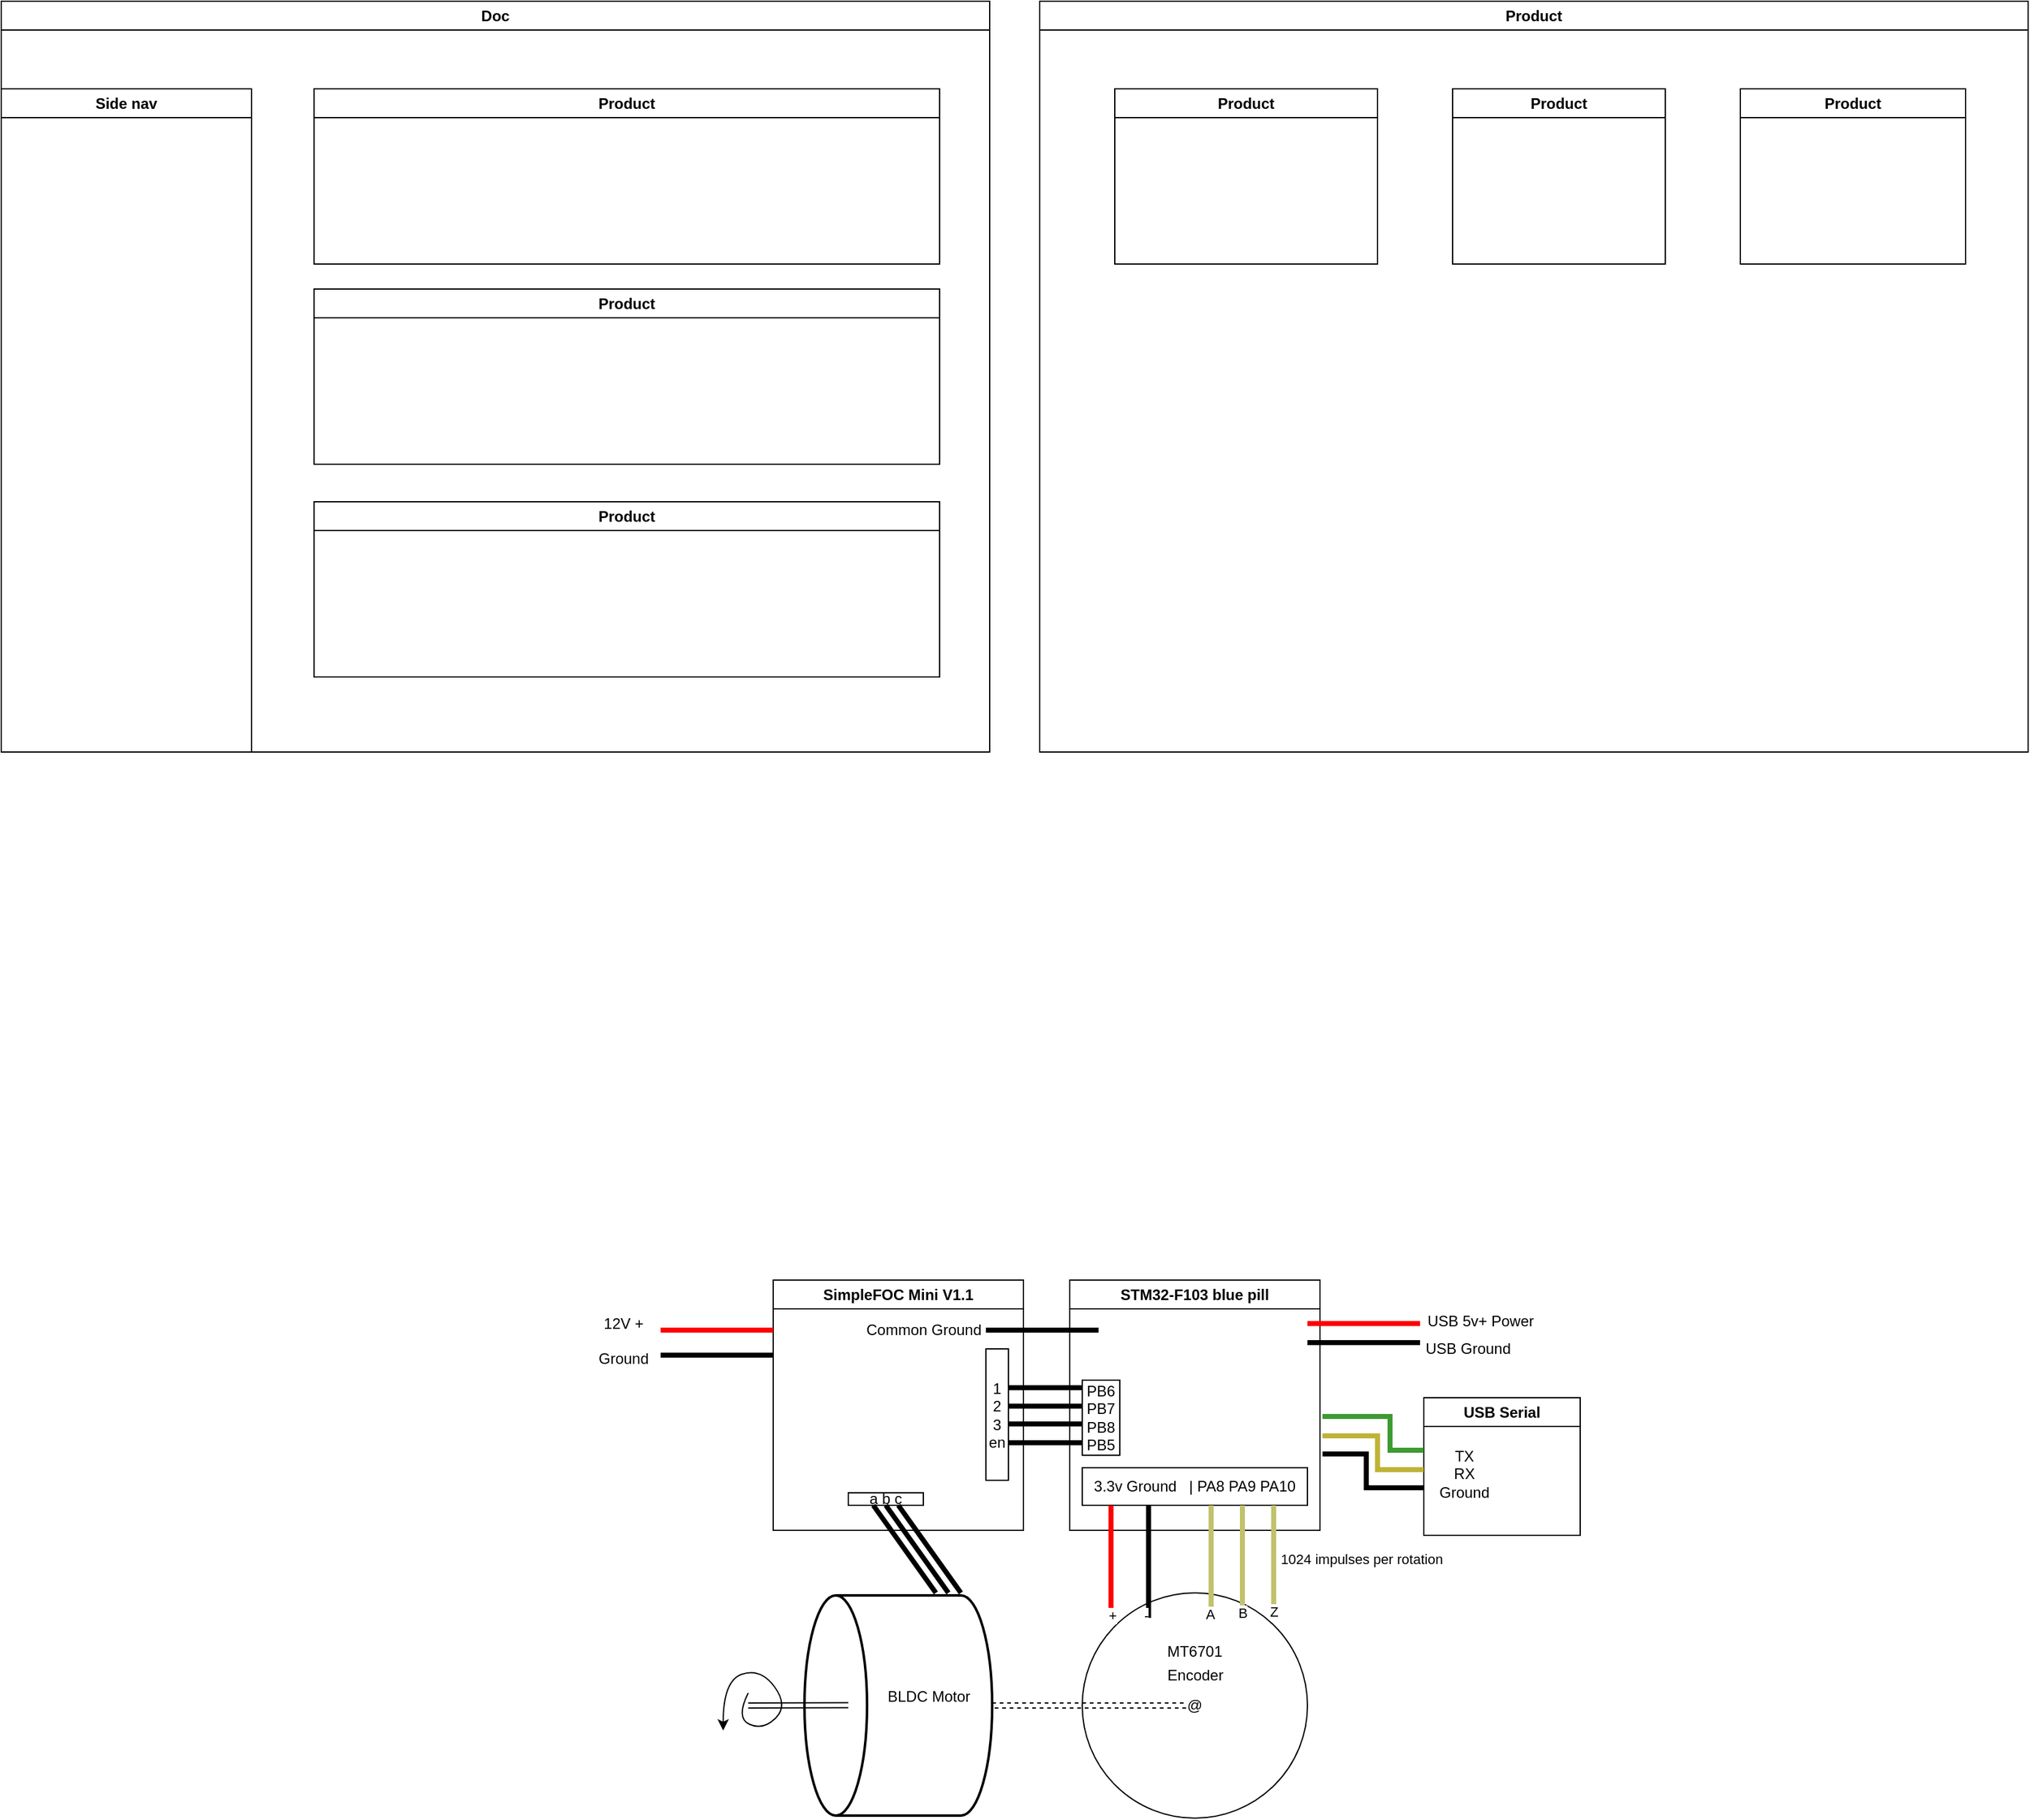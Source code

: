 <mxfile version="27.0.6">
  <diagram name="Page-1" id="ZYzN5SKtdRr_gn28zx68">
    <mxGraphModel dx="984" dy="540" grid="0" gridSize="10" guides="1" tooltips="1" connect="1" arrows="1" fold="1" page="1" pageScale="1" pageWidth="827" pageHeight="1169" math="0" shadow="0">
      <root>
        <mxCell id="0" />
        <mxCell id="1" parent="0" />
        <mxCell id="2u6ZC3r7fc7L4ZnRjosf-1" value="Doc" style="swimlane;whiteSpace=wrap;html=1;" parent="1" vertex="1">
          <mxGeometry x="360" y="170" width="790" height="600" as="geometry" />
        </mxCell>
        <mxCell id="2u6ZC3r7fc7L4ZnRjosf-2" value="Side nav" style="swimlane;whiteSpace=wrap;html=1;" parent="2u6ZC3r7fc7L4ZnRjosf-1" vertex="1">
          <mxGeometry y="70" width="200" height="530" as="geometry" />
        </mxCell>
        <mxCell id="2u6ZC3r7fc7L4ZnRjosf-9" value="Product" style="swimlane;whiteSpace=wrap;html=1;" parent="2u6ZC3r7fc7L4ZnRjosf-1" vertex="1">
          <mxGeometry x="250" y="70" width="500" height="140" as="geometry" />
        </mxCell>
        <mxCell id="2u6ZC3r7fc7L4ZnRjosf-13" value="Product" style="swimlane;whiteSpace=wrap;html=1;" parent="2u6ZC3r7fc7L4ZnRjosf-1" vertex="1">
          <mxGeometry x="250" y="230" width="500" height="140" as="geometry" />
        </mxCell>
        <mxCell id="2u6ZC3r7fc7L4ZnRjosf-14" value="Product" style="swimlane;whiteSpace=wrap;html=1;" parent="2u6ZC3r7fc7L4ZnRjosf-1" vertex="1">
          <mxGeometry x="250" y="400" width="500" height="140" as="geometry" />
        </mxCell>
        <mxCell id="2u6ZC3r7fc7L4ZnRjosf-3" value="Product" style="swimlane;whiteSpace=wrap;html=1;" parent="1" vertex="1">
          <mxGeometry x="1190" y="170" width="790" height="600" as="geometry" />
        </mxCell>
        <mxCell id="2u6ZC3r7fc7L4ZnRjosf-4" value="Product" style="swimlane;whiteSpace=wrap;html=1;" parent="2u6ZC3r7fc7L4ZnRjosf-3" vertex="1">
          <mxGeometry x="60" y="70" width="210" height="140" as="geometry" />
        </mxCell>
        <mxCell id="2u6ZC3r7fc7L4ZnRjosf-5" value="Product" style="swimlane;whiteSpace=wrap;html=1;" parent="2u6ZC3r7fc7L4ZnRjosf-3" vertex="1">
          <mxGeometry x="330" y="70" width="170" height="140" as="geometry" />
        </mxCell>
        <mxCell id="2u6ZC3r7fc7L4ZnRjosf-6" value="Product" style="swimlane;whiteSpace=wrap;html=1;" parent="2u6ZC3r7fc7L4ZnRjosf-3" vertex="1">
          <mxGeometry x="560" y="70" width="180" height="140" as="geometry" />
        </mxCell>
        <mxCell id="XXSAfyytQNwurvmpO4x_-1" value="MT6701&lt;div&gt;&lt;br&gt;&lt;/div&gt;&lt;div&gt;&lt;br&gt;&lt;/div&gt;&lt;div&gt;@&lt;/div&gt;&lt;div&gt;&lt;br&gt;&lt;/div&gt;&lt;div&gt;&lt;br&gt;&lt;/div&gt;&lt;div&gt;&lt;br&gt;&lt;/div&gt;" style="ellipse;whiteSpace=wrap;html=1;aspect=fixed;" vertex="1" parent="1">
          <mxGeometry x="1224" y="1442" width="180" height="180" as="geometry" />
        </mxCell>
        <mxCell id="XXSAfyytQNwurvmpO4x_-24" style="edgeStyle=orthogonalEdgeStyle;rounded=0;orthogonalLoop=1;jettySize=auto;html=1;dashed=1;shape=link;" edge="1" parent="1" source="XXSAfyytQNwurvmpO4x_-3">
          <mxGeometry relative="1" as="geometry">
            <mxPoint x="1307" y="1532" as="targetPoint" />
          </mxGeometry>
        </mxCell>
        <mxCell id="XXSAfyytQNwurvmpO4x_-3" value="" style="strokeWidth=2;html=1;shape=mxgraph.flowchart.database;whiteSpace=wrap;rotation=-90;" vertex="1" parent="1">
          <mxGeometry x="989" y="1457" width="176" height="150" as="geometry" />
        </mxCell>
        <mxCell id="XXSAfyytQNwurvmpO4x_-6" value="SimpleFOC Mini V1.1" style="swimlane;whiteSpace=wrap;html=1;" vertex="1" parent="1">
          <mxGeometry x="977" y="1192" width="200" height="200" as="geometry" />
        </mxCell>
        <mxCell id="XXSAfyytQNwurvmpO4x_-21" value="1&lt;div&gt;2&lt;/div&gt;&lt;div&gt;3&lt;/div&gt;&lt;div&gt;en&lt;/div&gt;" style="rounded=0;whiteSpace=wrap;html=1;" vertex="1" parent="XXSAfyytQNwurvmpO4x_-6">
          <mxGeometry x="170" y="55" width="18" height="105" as="geometry" />
        </mxCell>
        <mxCell id="XXSAfyytQNwurvmpO4x_-22" value="a b c" style="rounded=0;whiteSpace=wrap;html=1;" vertex="1" parent="XXSAfyytQNwurvmpO4x_-6">
          <mxGeometry x="60" y="170" width="60" height="10" as="geometry" />
        </mxCell>
        <mxCell id="XXSAfyytQNwurvmpO4x_-27" value="" style="endArrow=none;html=1;rounded=0;strokeWidth=4;" edge="1" parent="XXSAfyytQNwurvmpO4x_-6">
          <mxGeometry width="50" height="50" relative="1" as="geometry">
            <mxPoint x="150" y="250" as="sourcePoint" />
            <mxPoint x="100" y="180" as="targetPoint" />
          </mxGeometry>
        </mxCell>
        <mxCell id="XXSAfyytQNwurvmpO4x_-30" style="edgeStyle=orthogonalEdgeStyle;rounded=0;orthogonalLoop=1;jettySize=auto;html=1;endArrow=none;startFill=0;strokeWidth=4;" edge="1" parent="XXSAfyytQNwurvmpO4x_-6">
          <mxGeometry relative="1" as="geometry">
            <mxPoint x="247" y="100.71" as="sourcePoint" />
            <mxPoint x="188" y="100.71" as="targetPoint" />
            <Array as="points">
              <mxPoint x="220" y="100.71" />
              <mxPoint x="220" y="100.71" />
            </Array>
          </mxGeometry>
        </mxCell>
        <mxCell id="XXSAfyytQNwurvmpO4x_-31" style="edgeStyle=orthogonalEdgeStyle;rounded=0;orthogonalLoop=1;jettySize=auto;html=1;endArrow=none;startFill=0;strokeWidth=4;" edge="1" parent="XXSAfyytQNwurvmpO4x_-6">
          <mxGeometry relative="1" as="geometry">
            <mxPoint x="247" y="115" as="sourcePoint" />
            <mxPoint x="188" y="115" as="targetPoint" />
            <Array as="points">
              <mxPoint x="220" y="115" />
              <mxPoint x="220" y="115" />
            </Array>
          </mxGeometry>
        </mxCell>
        <mxCell id="XXSAfyytQNwurvmpO4x_-42" style="edgeStyle=orthogonalEdgeStyle;rounded=0;orthogonalLoop=1;jettySize=auto;html=1;endArrow=none;startFill=0;strokeWidth=4;" edge="1" parent="XXSAfyytQNwurvmpO4x_-6">
          <mxGeometry relative="1" as="geometry">
            <mxPoint x="180" y="40" as="sourcePoint" />
            <mxPoint x="260" y="40" as="targetPoint" />
            <Array as="points">
              <mxPoint x="170" y="40" />
              <mxPoint x="170" y="40" />
            </Array>
          </mxGeometry>
        </mxCell>
        <mxCell id="XXSAfyytQNwurvmpO4x_-49" value="Common Ground" style="text;html=1;align=center;verticalAlign=middle;resizable=0;points=[];autosize=1;strokeColor=none;fillColor=none;" vertex="1" parent="XXSAfyytQNwurvmpO4x_-6">
          <mxGeometry x="60" y="25" width="120" height="30" as="geometry" />
        </mxCell>
        <mxCell id="XXSAfyytQNwurvmpO4x_-17" value="STM32-F103 blue pill" style="swimlane;whiteSpace=wrap;html=1;" vertex="1" parent="1">
          <mxGeometry x="1214" y="1192" width="200" height="200" as="geometry" />
        </mxCell>
        <mxCell id="XXSAfyytQNwurvmpO4x_-20" value="PB6&lt;div&gt;PB7&lt;/div&gt;&lt;div&gt;PB8&lt;/div&gt;&lt;div&gt;PB5&lt;/div&gt;" style="rounded=0;whiteSpace=wrap;html=1;" vertex="1" parent="XXSAfyytQNwurvmpO4x_-17">
          <mxGeometry x="10" y="80" width="30" height="60" as="geometry" />
        </mxCell>
        <mxCell id="XXSAfyytQNwurvmpO4x_-23" value="3.3v Ground&amp;nbsp; &amp;nbsp;| PA8 PA9 PA10" style="rounded=0;whiteSpace=wrap;html=1;" vertex="1" parent="XXSAfyytQNwurvmpO4x_-17">
          <mxGeometry x="10" y="150" width="180" height="30" as="geometry" />
        </mxCell>
        <mxCell id="XXSAfyytQNwurvmpO4x_-34" style="edgeStyle=orthogonalEdgeStyle;rounded=0;orthogonalLoop=1;jettySize=auto;html=1;endArrow=none;startFill=0;strokeWidth=4;" edge="1" parent="XXSAfyytQNwurvmpO4x_-17">
          <mxGeometry relative="1" as="geometry">
            <mxPoint x="63" y="270" as="sourcePoint" />
            <mxPoint x="63" y="180" as="targetPoint" />
            <Array as="points">
              <mxPoint x="63" y="240" />
              <mxPoint x="63" y="210" />
            </Array>
          </mxGeometry>
        </mxCell>
        <mxCell id="XXSAfyytQNwurvmpO4x_-56" value="-" style="edgeLabel;html=1;align=center;verticalAlign=middle;resizable=0;points=[];" vertex="1" connectable="0" parent="XXSAfyytQNwurvmpO4x_-34">
          <mxGeometry x="-0.954" y="2" relative="1" as="geometry">
            <mxPoint as="offset" />
          </mxGeometry>
        </mxCell>
        <mxCell id="XXSAfyytQNwurvmpO4x_-37" style="edgeStyle=orthogonalEdgeStyle;rounded=0;orthogonalLoop=1;jettySize=auto;html=1;endArrow=none;startFill=0;strokeWidth=4;strokeColor=light-dark(#c1c26b, #ededed);" edge="1" parent="XXSAfyytQNwurvmpO4x_-17">
          <mxGeometry relative="1" as="geometry">
            <mxPoint x="138" y="270" as="sourcePoint" />
            <mxPoint x="138" y="180" as="targetPoint" />
            <Array as="points">
              <mxPoint x="138" y="240" />
              <mxPoint x="138" y="210" />
            </Array>
          </mxGeometry>
        </mxCell>
        <mxCell id="XXSAfyytQNwurvmpO4x_-53" value="B" style="edgeLabel;html=1;align=center;verticalAlign=middle;resizable=0;points=[];" vertex="1" connectable="0" parent="XXSAfyytQNwurvmpO4x_-37">
          <mxGeometry x="-0.912" relative="1" as="geometry">
            <mxPoint as="offset" />
          </mxGeometry>
        </mxCell>
        <mxCell id="XXSAfyytQNwurvmpO4x_-33" style="edgeStyle=orthogonalEdgeStyle;rounded=0;orthogonalLoop=1;jettySize=auto;html=1;endArrow=none;startFill=0;strokeWidth=4;strokeColor=light-dark(#ff0000, #ededed);" edge="1" parent="XXSAfyytQNwurvmpO4x_-17">
          <mxGeometry relative="1" as="geometry">
            <mxPoint x="33" y="270" as="sourcePoint" />
            <mxPoint x="33" y="180" as="targetPoint" />
            <Array as="points">
              <mxPoint x="33" y="240" />
              <mxPoint x="33" y="210" />
            </Array>
          </mxGeometry>
        </mxCell>
        <mxCell id="XXSAfyytQNwurvmpO4x_-55" value="+" style="edgeLabel;html=1;align=center;verticalAlign=middle;resizable=0;points=[];" vertex="1" connectable="0" parent="XXSAfyytQNwurvmpO4x_-33">
          <mxGeometry x="-0.944" y="-1" relative="1" as="geometry">
            <mxPoint as="offset" />
          </mxGeometry>
        </mxCell>
        <mxCell id="XXSAfyytQNwurvmpO4x_-26" value="" style="endArrow=none;html=1;rounded=0;strokeWidth=4;" edge="1" parent="1">
          <mxGeometry width="50" height="50" relative="1" as="geometry">
            <mxPoint x="1107" y="1442" as="sourcePoint" />
            <mxPoint x="1057" y="1372" as="targetPoint" />
          </mxGeometry>
        </mxCell>
        <mxCell id="XXSAfyytQNwurvmpO4x_-28" value="" style="endArrow=none;html=1;rounded=0;strokeWidth=4;" edge="1" parent="1">
          <mxGeometry width="50" height="50" relative="1" as="geometry">
            <mxPoint x="1117" y="1442" as="sourcePoint" />
            <mxPoint x="1067" y="1372" as="targetPoint" />
          </mxGeometry>
        </mxCell>
        <mxCell id="XXSAfyytQNwurvmpO4x_-29" style="edgeStyle=orthogonalEdgeStyle;rounded=0;orthogonalLoop=1;jettySize=auto;html=1;endArrow=none;startFill=0;strokeWidth=4;" edge="1" parent="1">
          <mxGeometry relative="1" as="geometry">
            <mxPoint x="1224" y="1278.029" as="sourcePoint" />
            <mxPoint x="1165" y="1278.029" as="targetPoint" />
            <Array as="points">
              <mxPoint x="1197" y="1278" />
              <mxPoint x="1197" y="1278" />
            </Array>
          </mxGeometry>
        </mxCell>
        <mxCell id="XXSAfyytQNwurvmpO4x_-32" style="edgeStyle=orthogonalEdgeStyle;rounded=0;orthogonalLoop=1;jettySize=auto;html=1;endArrow=none;startFill=0;strokeWidth=4;" edge="1" parent="1">
          <mxGeometry relative="1" as="geometry">
            <mxPoint x="1224" y="1322" as="sourcePoint" />
            <mxPoint x="1165" y="1322" as="targetPoint" />
            <Array as="points">
              <mxPoint x="1197" y="1322" />
              <mxPoint x="1197" y="1322" />
            </Array>
          </mxGeometry>
        </mxCell>
        <mxCell id="XXSAfyytQNwurvmpO4x_-36" style="edgeStyle=orthogonalEdgeStyle;rounded=0;orthogonalLoop=1;jettySize=auto;html=1;endArrow=none;startFill=0;strokeWidth=4;strokeColor=light-dark(#c1c26b, #ededed);" edge="1" parent="1">
          <mxGeometry relative="1" as="geometry">
            <mxPoint x="1377" y="1462" as="sourcePoint" />
            <mxPoint x="1377" y="1372" as="targetPoint" />
            <Array as="points">
              <mxPoint x="1377" y="1432" />
              <mxPoint x="1377" y="1402" />
            </Array>
          </mxGeometry>
        </mxCell>
        <mxCell id="XXSAfyytQNwurvmpO4x_-51" value="1024 impulses per rotation" style="edgeLabel;html=1;align=center;verticalAlign=middle;resizable=0;points=[];" vertex="1" connectable="0" parent="XXSAfyytQNwurvmpO4x_-36">
          <mxGeometry x="0.051" y="2" relative="1" as="geometry">
            <mxPoint x="72" as="offset" />
          </mxGeometry>
        </mxCell>
        <mxCell id="XXSAfyytQNwurvmpO4x_-54" value="Z" style="edgeLabel;html=1;align=center;verticalAlign=middle;resizable=0;points=[];" vertex="1" connectable="0" parent="XXSAfyytQNwurvmpO4x_-36">
          <mxGeometry x="-0.88" relative="1" as="geometry">
            <mxPoint as="offset" />
          </mxGeometry>
        </mxCell>
        <mxCell id="XXSAfyytQNwurvmpO4x_-35" style="edgeStyle=orthogonalEdgeStyle;rounded=0;orthogonalLoop=1;jettySize=auto;html=1;endArrow=none;startFill=0;strokeWidth=4;strokeColor=light-dark(#c1c26b, #ededed);" edge="1" parent="1">
          <mxGeometry relative="1" as="geometry">
            <mxPoint x="1327" y="1462" as="sourcePoint" />
            <mxPoint x="1327" y="1372" as="targetPoint" />
            <Array as="points">
              <mxPoint x="1327" y="1432" />
              <mxPoint x="1327" y="1402" />
            </Array>
          </mxGeometry>
        </mxCell>
        <mxCell id="XXSAfyytQNwurvmpO4x_-52" value="A" style="edgeLabel;html=1;align=center;verticalAlign=middle;resizable=0;points=[];" vertex="1" connectable="0" parent="XXSAfyytQNwurvmpO4x_-35">
          <mxGeometry x="-0.922" y="1" relative="1" as="geometry">
            <mxPoint as="offset" />
          </mxGeometry>
        </mxCell>
        <mxCell id="XXSAfyytQNwurvmpO4x_-38" value="" style="shape=link;html=1;rounded=0;" edge="1" parent="1">
          <mxGeometry width="100" relative="1" as="geometry">
            <mxPoint x="957" y="1532" as="sourcePoint" />
            <mxPoint x="1037" y="1531.8" as="targetPoint" />
          </mxGeometry>
        </mxCell>
        <mxCell id="XXSAfyytQNwurvmpO4x_-39" value="" style="curved=1;endArrow=classic;html=1;rounded=0;" edge="1" parent="1">
          <mxGeometry width="50" height="50" relative="1" as="geometry">
            <mxPoint x="957" y="1522" as="sourcePoint" />
            <mxPoint x="937" y="1552" as="targetPoint" />
            <Array as="points">
              <mxPoint x="947" y="1542" />
              <mxPoint x="969" y="1552" />
              <mxPoint x="989" y="1532" />
              <mxPoint x="967" y="1502" />
              <mxPoint x="937" y="1512" />
            </Array>
          </mxGeometry>
        </mxCell>
        <mxCell id="XXSAfyytQNwurvmpO4x_-40" style="edgeStyle=orthogonalEdgeStyle;rounded=0;orthogonalLoop=1;jettySize=auto;html=1;endArrow=none;startFill=0;strokeWidth=4;" edge="1" parent="1">
          <mxGeometry relative="1" as="geometry">
            <mxPoint x="897" y="1252" as="sourcePoint" />
            <mxPoint x="977" y="1252" as="targetPoint" />
            <Array as="points">
              <mxPoint x="887" y="1252" />
              <mxPoint x="887" y="1252" />
            </Array>
          </mxGeometry>
        </mxCell>
        <mxCell id="XXSAfyytQNwurvmpO4x_-41" style="edgeStyle=orthogonalEdgeStyle;rounded=0;orthogonalLoop=1;jettySize=auto;html=1;endArrow=none;startFill=0;strokeWidth=4;strokeColor=light-dark(#ff0000, #ededed);" edge="1" parent="1">
          <mxGeometry relative="1" as="geometry">
            <mxPoint x="1494" y="1226.76" as="sourcePoint" />
            <mxPoint x="1404" y="1226.76" as="targetPoint" />
            <Array as="points">
              <mxPoint x="1404" y="1226.76" />
            </Array>
          </mxGeometry>
        </mxCell>
        <mxCell id="XXSAfyytQNwurvmpO4x_-43" style="edgeStyle=orthogonalEdgeStyle;rounded=0;orthogonalLoop=1;jettySize=auto;html=1;endArrow=none;startFill=0;strokeWidth=4;strokeColor=light-dark(#ff0000, #ededed);" edge="1" parent="1">
          <mxGeometry relative="1" as="geometry">
            <mxPoint x="977" y="1232" as="sourcePoint" />
            <mxPoint x="887" y="1232" as="targetPoint" />
            <Array as="points">
              <mxPoint x="887" y="1232" />
            </Array>
          </mxGeometry>
        </mxCell>
        <mxCell id="XXSAfyytQNwurvmpO4x_-44" value="12V +" style="text;html=1;align=center;verticalAlign=middle;resizable=0;points=[];autosize=1;strokeColor=none;fillColor=none;" vertex="1" parent="1">
          <mxGeometry x="827" y="1212" width="60" height="30" as="geometry" />
        </mxCell>
        <mxCell id="XXSAfyytQNwurvmpO4x_-45" value="Ground" style="text;html=1;align=center;verticalAlign=middle;resizable=0;points=[];autosize=1;strokeColor=none;fillColor=none;" vertex="1" parent="1">
          <mxGeometry x="827" y="1240" width="60" height="30" as="geometry" />
        </mxCell>
        <mxCell id="XXSAfyytQNwurvmpO4x_-46" style="edgeStyle=orthogonalEdgeStyle;rounded=0;orthogonalLoop=1;jettySize=auto;html=1;endArrow=none;startFill=0;strokeWidth=4;" edge="1" parent="1">
          <mxGeometry relative="1" as="geometry">
            <mxPoint x="1414" y="1242" as="sourcePoint" />
            <mxPoint x="1494" y="1242" as="targetPoint" />
            <Array as="points">
              <mxPoint x="1404" y="1242" />
              <mxPoint x="1404" y="1242" />
            </Array>
          </mxGeometry>
        </mxCell>
        <mxCell id="XXSAfyytQNwurvmpO4x_-47" value="USB 5v+ Power" style="text;html=1;align=center;verticalAlign=middle;resizable=0;points=[];autosize=1;strokeColor=none;fillColor=none;" vertex="1" parent="1">
          <mxGeometry x="1487" y="1210" width="110" height="30" as="geometry" />
        </mxCell>
        <mxCell id="XXSAfyytQNwurvmpO4x_-48" value="USB Ground" style="text;html=1;align=center;verticalAlign=middle;resizable=0;points=[];autosize=1;strokeColor=none;fillColor=none;" vertex="1" parent="1">
          <mxGeometry x="1487" y="1232" width="90" height="30" as="geometry" />
        </mxCell>
        <mxCell id="XXSAfyytQNwurvmpO4x_-57" value="USB Serial" style="swimlane;whiteSpace=wrap;html=1;" vertex="1" parent="1">
          <mxGeometry x="1497" y="1286" width="125" height="110" as="geometry" />
        </mxCell>
        <mxCell id="XXSAfyytQNwurvmpO4x_-62" value="TX&lt;div&gt;RX&lt;/div&gt;&lt;div&gt;Ground&lt;/div&gt;" style="text;html=1;align=center;verticalAlign=middle;resizable=0;points=[];autosize=1;strokeColor=none;fillColor=none;" vertex="1" parent="XXSAfyytQNwurvmpO4x_-57">
          <mxGeometry x="3" y="33" width="58" height="55" as="geometry" />
        </mxCell>
        <mxCell id="XXSAfyytQNwurvmpO4x_-59" style="edgeStyle=orthogonalEdgeStyle;rounded=0;orthogonalLoop=1;jettySize=auto;html=1;endArrow=none;startFill=0;strokeWidth=4;entryX=0;entryY=0.5;entryDx=0;entryDy=0;" edge="1" parent="1">
          <mxGeometry relative="1" as="geometry">
            <mxPoint x="1416" y="1331" as="sourcePoint" />
            <mxPoint x="1497" y="1358" as="targetPoint" />
            <Array as="points">
              <mxPoint x="1451" y="1331" />
              <mxPoint x="1451" y="1358" />
            </Array>
          </mxGeometry>
        </mxCell>
        <mxCell id="XXSAfyytQNwurvmpO4x_-60" style="edgeStyle=orthogonalEdgeStyle;rounded=0;orthogonalLoop=1;jettySize=auto;html=1;endArrow=none;startFill=0;strokeWidth=4;entryX=0;entryY=0.5;entryDx=0;entryDy=0;strokeColor=light-dark(#beb337, #ededed);" edge="1" parent="1">
          <mxGeometry relative="1" as="geometry">
            <mxPoint x="1416" y="1316.5" as="sourcePoint" />
            <mxPoint x="1497" y="1343.5" as="targetPoint" />
            <Array as="points">
              <mxPoint x="1460" y="1317" />
              <mxPoint x="1460" y="1344" />
            </Array>
          </mxGeometry>
        </mxCell>
        <mxCell id="XXSAfyytQNwurvmpO4x_-61" style="edgeStyle=orthogonalEdgeStyle;rounded=0;orthogonalLoop=1;jettySize=auto;html=1;endArrow=none;startFill=0;strokeWidth=4;entryX=0;entryY=0.5;entryDx=0;entryDy=0;strokeColor=light-dark(#3e9a32, #ededed);" edge="1" parent="1">
          <mxGeometry relative="1" as="geometry">
            <mxPoint x="1416" y="1301" as="sourcePoint" />
            <mxPoint x="1497" y="1328" as="targetPoint" />
            <Array as="points">
              <mxPoint x="1470" y="1301" />
              <mxPoint x="1470" y="1328" />
            </Array>
          </mxGeometry>
        </mxCell>
        <mxCell id="XXSAfyytQNwurvmpO4x_-63" value="BLDC Motor" style="text;html=1;align=center;verticalAlign=middle;resizable=0;points=[];autosize=1;strokeColor=none;fillColor=none;" vertex="1" parent="1">
          <mxGeometry x="1059" y="1512" width="84" height="26" as="geometry" />
        </mxCell>
        <mxCell id="XXSAfyytQNwurvmpO4x_-64" value="Encoder" style="text;html=1;align=center;verticalAlign=middle;resizable=0;points=[];autosize=1;strokeColor=none;fillColor=none;" vertex="1" parent="1">
          <mxGeometry x="1282.5" y="1495" width="63" height="26" as="geometry" />
        </mxCell>
      </root>
    </mxGraphModel>
  </diagram>
</mxfile>
